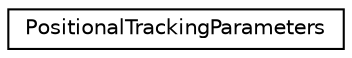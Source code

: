digraph "Graphical Class Hierarchy"
{
 // LATEX_PDF_SIZE
  edge [fontname="Helvetica",fontsize="10",labelfontname="Helvetica",labelfontsize="10"];
  node [fontname="Helvetica",fontsize="10",shape=record];
  rankdir="LR";
  Node0 [label="PositionalTrackingParameters",height=0.2,width=0.4,color="black", fillcolor="white", style="filled",URL="$classsl_1_1PositionalTrackingParameters.html",tooltip="Parameters for positional tracking initialization."];
}
